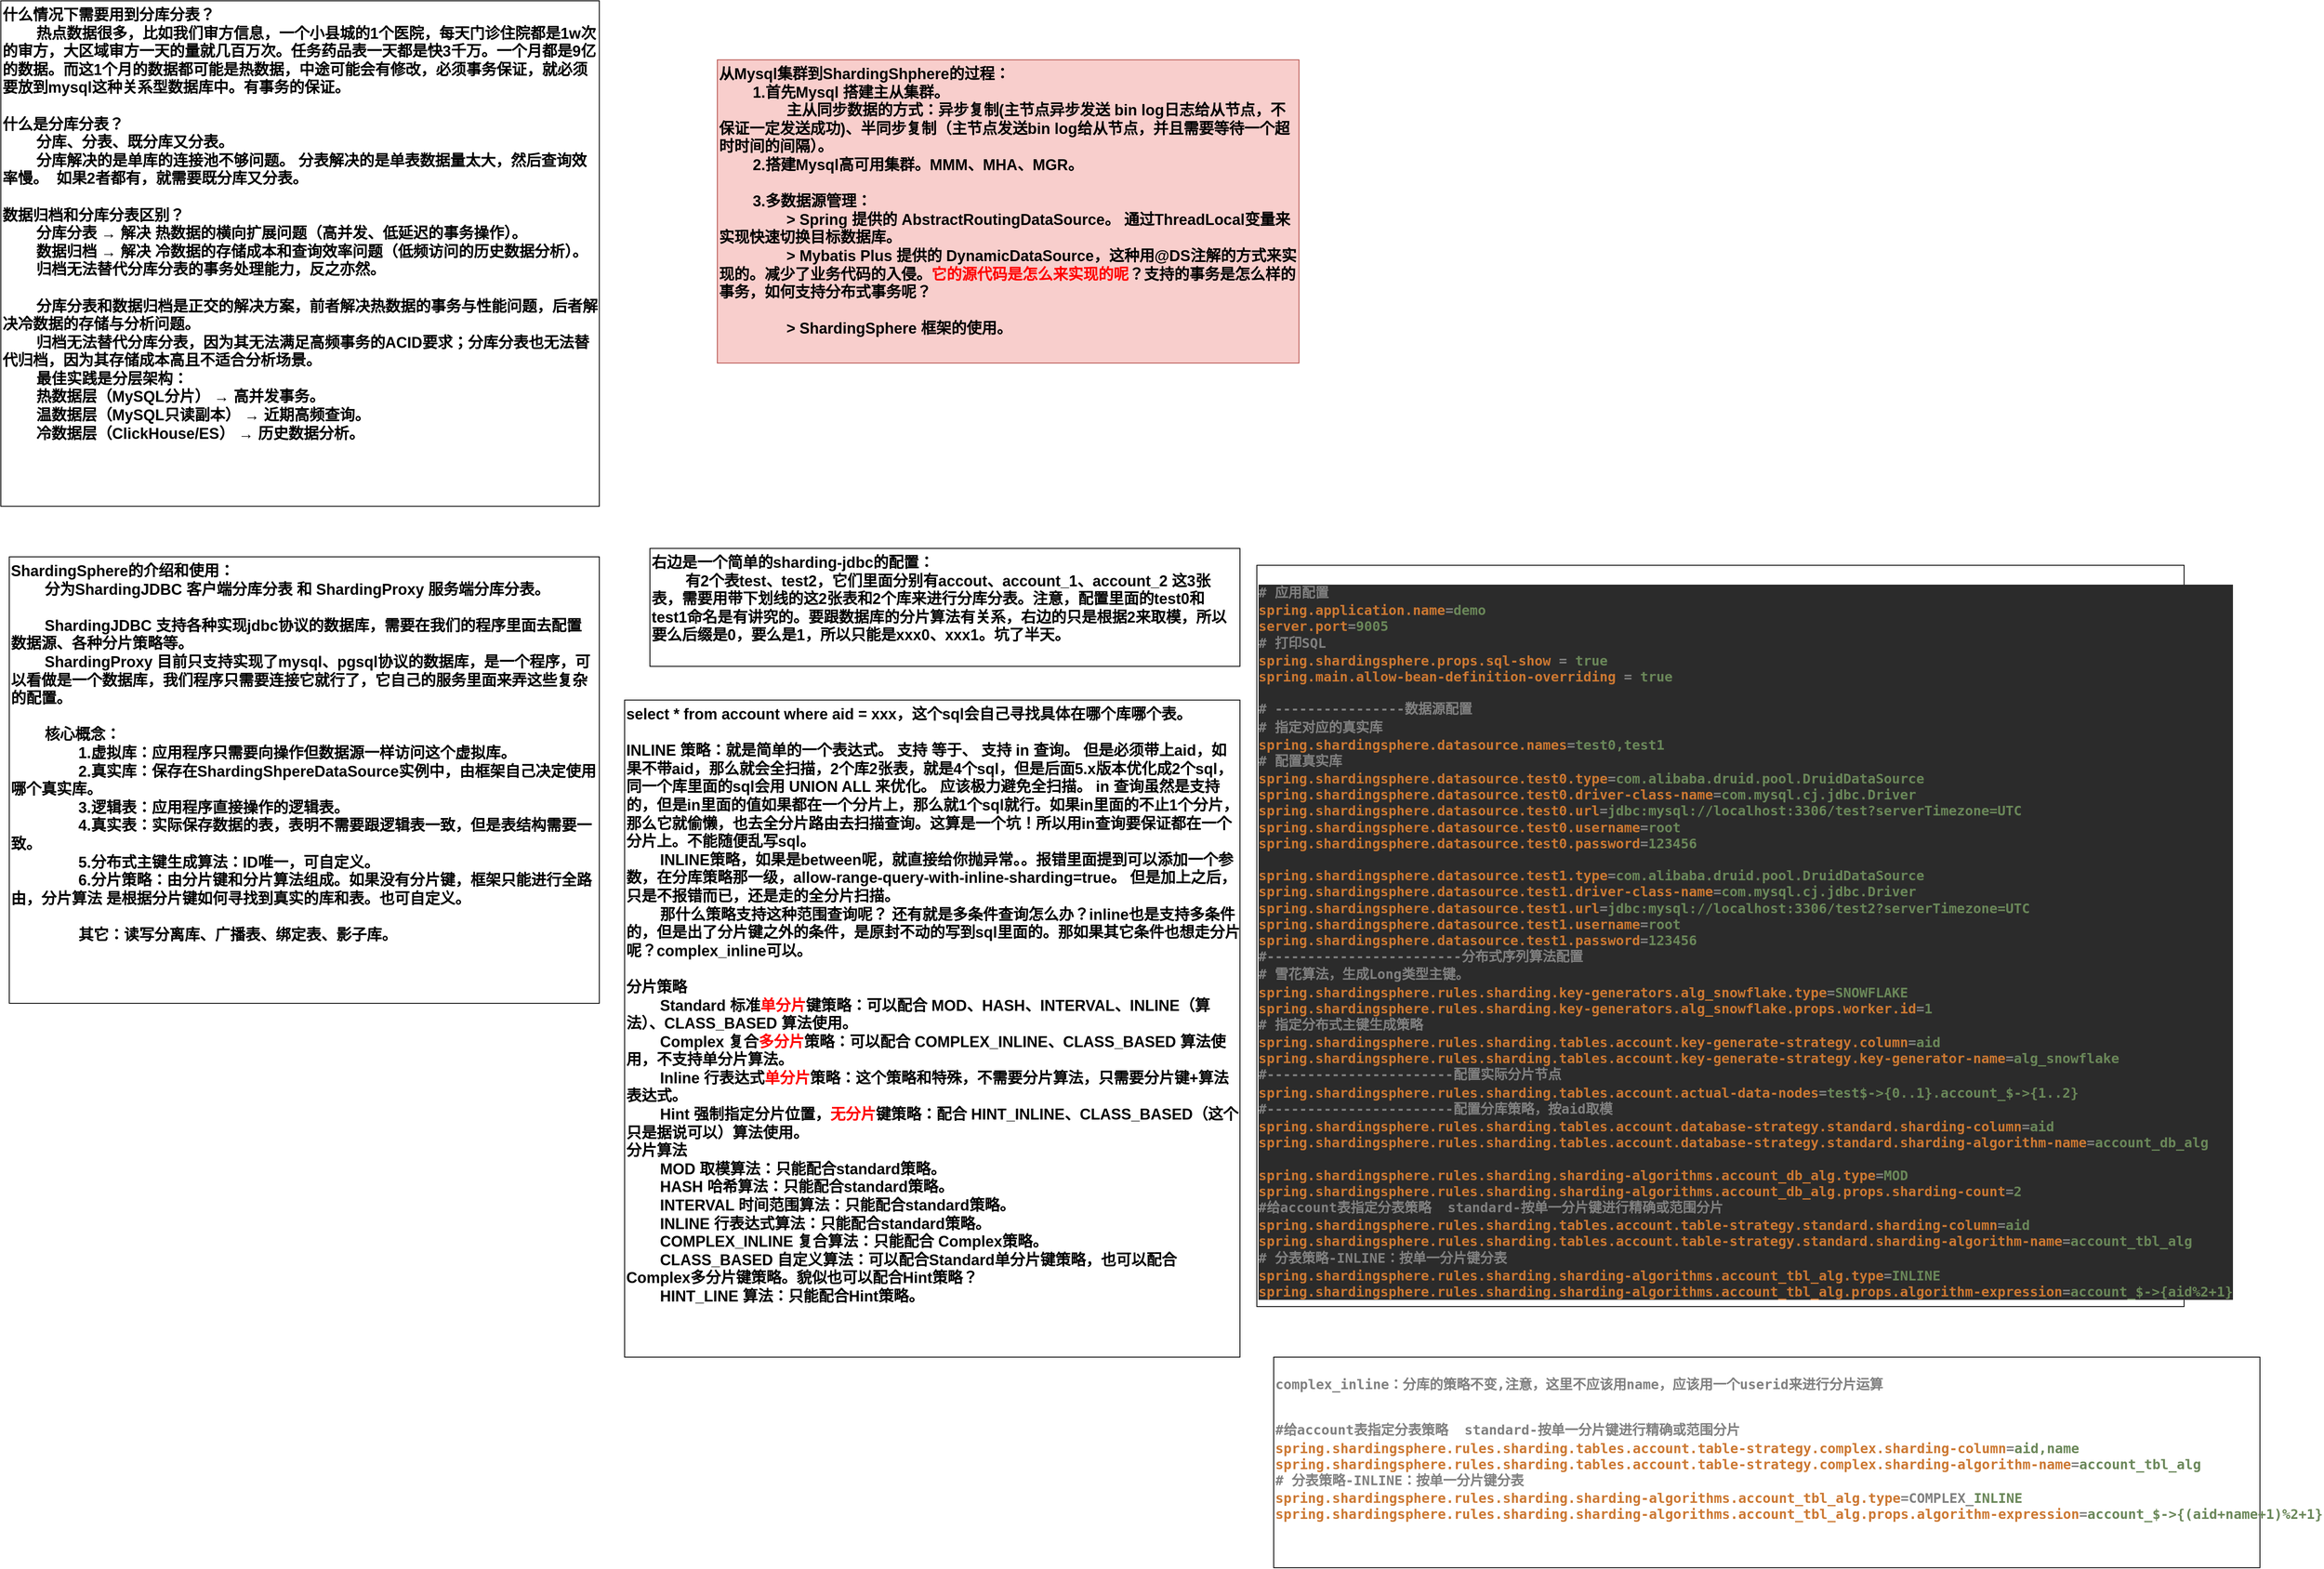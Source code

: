 <mxfile version="26.1.0">
  <diagram name="第 1 页" id="89eAlUvdY-vfsUuqKLdn">
    <mxGraphModel dx="1645" dy="845" grid="1" gridSize="10" guides="1" tooltips="1" connect="1" arrows="1" fold="1" page="1" pageScale="1" pageWidth="827" pageHeight="1169" math="0" shadow="0">
      <root>
        <mxCell id="0" />
        <mxCell id="1" parent="0" />
        <mxCell id="RwhGDpmJjXARNoensnjg-1" value="什么情况下需要用到分库分表？&lt;div&gt;&lt;span style=&quot;white-space: pre;&quot;&gt;&#x9;&lt;/span&gt;热点数据很多，比如我们审方信息，一个小县城的1个医院，每天门诊住院都是1w次的审方，大区域审方一天的量就几百万次。任务药品表一天都是快3千万。一个月都是9亿的数据。而这1个月的数据都可能是热数据，中途可能会有修改，必须事务保证，就必须要放到mysql这种关系型数据库中。有事务的保证。&amp;nbsp;&lt;br&gt;&lt;/div&gt;&lt;div&gt;&lt;br&gt;&lt;/div&gt;&lt;div&gt;什么是分库分表？&lt;/div&gt;&lt;div&gt;&lt;span style=&quot;white-space: pre;&quot;&gt;&#x9;&lt;/span&gt;分库、分表、既分库又分表。&lt;br&gt;&lt;/div&gt;&lt;div&gt;&lt;span style=&quot;white-space: pre;&quot;&gt;&#x9;&lt;/span&gt;分库解决的是单库的连接池不够问题。 分表解决的是单表数据量太大，然后查询效率慢。&amp;nbsp; 如果2者都有，就需要既分库又分表。&lt;br&gt;&lt;/div&gt;&lt;div&gt;&lt;br&gt;&lt;/div&gt;&lt;div&gt;数据归档和分库分表区别？&lt;/div&gt;&lt;div&gt;&lt;span style=&quot;white-space: pre;&quot;&gt;&#x9;&lt;/span&gt;&lt;span style=&quot;background-color: transparent;&quot;&gt;分库分表​ → 解决 ​热数据的横向扩展问题​（高并发、低延迟的事务操作）。&lt;br&gt;​&lt;span style=&quot;white-space: pre;&quot;&gt;&#x9;&lt;/span&gt;数据归档​ → 解决 ​冷数据的存储成本和查询效率问题​（低频访问的历史数据分析）。&lt;br&gt;&lt;span style=&quot;white-space: pre;&quot;&gt;&#x9;&lt;/span&gt;归档无法替代分库分表的事务处理能力，反之亦然。&lt;/span&gt;&lt;br&gt;&lt;/div&gt;&lt;div&gt;&lt;span style=&quot;background-color: transparent;&quot;&gt;&lt;br&gt;&lt;/span&gt;&lt;/div&gt;&lt;div&gt;&lt;span style=&quot;background-color: transparent;&quot;&gt;&lt;span style=&quot;white-space: pre;&quot;&gt;&#x9;&lt;/span&gt;&lt;/span&gt;&lt;span style=&quot;background-color: transparent;&quot;&gt;分库分表和数据归档是正交的解决方案，前者解决热数据的事务与性能问题，后者解决冷数据的存储与分析问题。&lt;br&gt;​&lt;span style=&quot;white-space: pre;&quot;&gt;&#x9;&lt;/span&gt;归档无法替代分库分表，因为其无法满足高频事务的ACID要求；分库分表也无法替代归档，因为其存储成本高且不适合分析场景。&lt;br&gt;​&lt;span style=&quot;white-space: pre;&quot;&gt;&#x9;&lt;/span&gt;最佳实践是分层架构：&lt;br&gt;&lt;span style=&quot;white-space: pre;&quot;&gt;&#x9;&lt;/span&gt;热数据层（MySQL分片） → 高并发事务。&lt;br&gt;&lt;span style=&quot;white-space: pre;&quot;&gt;&#x9;&lt;/span&gt;温数据层（MySQL只读副本） → 近期高频查询。&lt;br&gt;&lt;span style=&quot;white-space: pre;&quot;&gt;&#x9;&lt;/span&gt;冷数据层（ClickHouse/ES） → 历史数据分析。&lt;/span&gt;&lt;/div&gt;&lt;div&gt;&lt;span style=&quot;background-color: transparent;&quot;&gt;&lt;br&gt;&lt;br&gt;&lt;/span&gt;&lt;/div&gt;" style="rounded=0;whiteSpace=wrap;html=1;fontSize=18;fontStyle=1;verticalAlign=top;align=left;" parent="1" vertex="1">
          <mxGeometry x="250" y="190" width="710" height="600" as="geometry" />
        </mxCell>
        <mxCell id="RwhGDpmJjXARNoensnjg-2" value="从Mysql集群到ShardingShphere的过程：&lt;div&gt;&lt;span style=&quot;white-space: pre;&quot;&gt;&#x9;&lt;/span&gt;1.首先Mysql 搭建主从集群。&lt;br&gt;&lt;/div&gt;&lt;div&gt;&lt;span style=&quot;white-space: pre;&quot;&gt;&#x9;&lt;/span&gt;&lt;span style=&quot;white-space: pre;&quot;&gt;&#x9;&lt;/span&gt;主从同步数据的方式：异步复制(主节点异步发送 bin log日志给从节点，不保证一定发送成功)、半同步复制（主节点发送bin log给从节点，并且需要等待一个超时时间的间隔）。&lt;br&gt;&lt;/div&gt;&lt;div&gt;&lt;span style=&quot;white-space: pre;&quot;&gt;&#x9;&lt;/span&gt;2.搭建Mysql高可用集群。MMM、MHA、MGR。&lt;/div&gt;&lt;div&gt;&lt;span style=&quot;white-space: pre;&quot;&gt;&#x9;&lt;/span&gt;&lt;br&gt;&lt;/div&gt;&lt;div&gt;&lt;span style=&quot;white-space: pre;&quot;&gt;&#x9;&lt;/span&gt;3.多数据源管理：&lt;br&gt;&lt;/div&gt;&lt;div&gt;&lt;span style=&quot;white-space: pre;&quot;&gt;&#x9;&lt;/span&gt;&lt;span style=&quot;white-space: pre;&quot;&gt;&#x9;&lt;/span&gt;&amp;gt; Spring 提供的 AbstractRoutingDataSource。 通过ThreadLocal变量来实现快速切换目标数据库。&lt;br&gt;&lt;/div&gt;&lt;div&gt;&lt;span style=&quot;white-space: pre;&quot;&gt;&#x9;&lt;/span&gt;&lt;span style=&quot;white-space: pre;&quot;&gt;&#x9;&lt;/span&gt;&amp;gt; Mybatis Plus 提供的 DynamicDataSource，这种用@DS注解的方式来实现的。减少了业务代码的入侵。&lt;font style=&quot;color: rgb(255, 0, 0);&quot;&gt;它的源代码是怎么来实现的呢&lt;/font&gt;？支持的事务是怎么样的事务，如何支持分布式事务呢？&lt;br&gt;&lt;/div&gt;&lt;div&gt;&lt;br&gt;&lt;/div&gt;&lt;div&gt;&lt;span style=&quot;white-space: pre;&quot;&gt;&#x9;&lt;/span&gt;&lt;span style=&quot;white-space: pre;&quot;&gt;&#x9;&lt;/span&gt;&amp;gt; ShardingSphere 框架的使用。&lt;br&gt;&lt;/div&gt;" style="rounded=0;whiteSpace=wrap;html=1;fontSize=18;fontStyle=1;verticalAlign=top;align=left;fillColor=#f8cecc;strokeColor=#b85450;" parent="1" vertex="1">
          <mxGeometry x="1100" y="260" width="690" height="360" as="geometry" />
        </mxCell>
        <mxCell id="RwhGDpmJjXARNoensnjg-3" value="&lt;div&gt;&lt;span style=&quot;background-color: transparent;&quot;&gt;ShardingSphere的介绍和使用：&lt;/span&gt;&lt;/div&gt;&lt;div&gt;&lt;span style=&quot;background-color: transparent;&quot;&gt;&lt;span style=&quot;white-space: pre;&quot;&gt;&#x9;&lt;/span&gt;分为ShardingJDBC 客户端分库分表 和 ShardingProxy 服务端分库分表。&lt;br&gt;&lt;/span&gt;&lt;/div&gt;&lt;div&gt;&lt;span style=&quot;background-color: transparent;&quot;&gt;&lt;br&gt;&lt;/span&gt;&lt;/div&gt;&lt;div&gt;&lt;span style=&quot;background-color: transparent;&quot;&gt;&lt;span style=&quot;white-space: pre;&quot;&gt;&#x9;&lt;/span&gt;ShardingJDBC 支持各种实现jdbc协议的数据库，需要在我们的程序里面去配置 数据源、各种分片策略等。&lt;/span&gt;&lt;/div&gt;&lt;div&gt;&lt;span style=&quot;background-color: transparent;&quot;&gt;&lt;span style=&quot;white-space: pre;&quot;&gt;&#x9;&lt;/span&gt;ShardingProxy 目前只支持实现了mysql、pgsql协议的数据库，是一个程序，可以看做是一个数据库，我们程序只需要连接它就行了，它自己的服务里面来弄这些复杂的配置。&lt;br&gt;&lt;/span&gt;&lt;/div&gt;&lt;div&gt;&lt;span style=&quot;background-color: transparent;&quot;&gt;&lt;br&gt;&lt;/span&gt;&lt;/div&gt;&lt;div&gt;&lt;span style=&quot;background-color: transparent;&quot;&gt;&lt;span style=&quot;white-space: pre;&quot;&gt;&#x9;&lt;/span&gt;核心概念：&lt;br&gt;&lt;/span&gt;&lt;/div&gt;&lt;div&gt;&lt;span style=&quot;background-color: transparent;&quot;&gt;&lt;span style=&quot;white-space: pre;&quot;&gt;&#x9;&lt;/span&gt;&lt;span style=&quot;white-space: pre;&quot;&gt;&#x9;&lt;/span&gt;1.虚拟库：应用程序只需要向操作但数据源一样访问这个虚拟库。&lt;br&gt;&lt;/span&gt;&lt;/div&gt;&lt;div&gt;&lt;span style=&quot;background-color: transparent;&quot;&gt;&lt;span style=&quot;white-space: pre;&quot;&gt;&#x9;&lt;/span&gt;&lt;span style=&quot;white-space: pre;&quot;&gt;&#x9;&lt;/span&gt;2.真实库：保存在ShardingShpereDataSource实例中，由框架自己决定使用哪个真实库。&lt;br&gt;&lt;/span&gt;&lt;/div&gt;&lt;div&gt;&lt;span style=&quot;background-color: transparent;&quot;&gt;&lt;span style=&quot;white-space: pre;&quot;&gt;&#x9;&lt;/span&gt;&lt;span style=&quot;white-space: pre;&quot;&gt;&#x9;&lt;/span&gt;3.逻辑表：应用程序直接操作的逻辑表。&lt;br&gt;&lt;/span&gt;&lt;/div&gt;&lt;div&gt;&lt;span style=&quot;background-color: transparent;&quot;&gt;&lt;span style=&quot;white-space: pre;&quot;&gt;&#x9;&lt;/span&gt;&lt;span style=&quot;white-space: pre;&quot;&gt;&#x9;&lt;/span&gt;4.真实表：实际保存数据的表，表明不需要跟逻辑表一致，但是表结构需要一致。&lt;br&gt;&lt;/span&gt;&lt;/div&gt;&lt;div&gt;&lt;span style=&quot;background-color: transparent;&quot;&gt;&lt;span style=&quot;white-space: pre;&quot;&gt;&#x9;&lt;/span&gt;&lt;span style=&quot;white-space: pre;&quot;&gt;&#x9;&lt;/span&gt;5.分布式主键生成算法：ID唯一，可自定义。&lt;br&gt;&lt;/span&gt;&lt;/div&gt;&lt;div&gt;&lt;span style=&quot;background-color: transparent;&quot;&gt;&lt;span style=&quot;white-space: pre;&quot;&gt;&#x9;&lt;/span&gt;&lt;span style=&quot;white-space: pre;&quot;&gt;&#x9;&lt;/span&gt;6.分片策略：由分片键和分片算法组成。如果没有分片键，框架只能进行全路由，分片算法 是根据分片键如何寻找到真实的库和表。也可自定义。&lt;br&gt;&lt;/span&gt;&lt;/div&gt;&lt;div&gt;&lt;span style=&quot;background-color: transparent;&quot;&gt;&lt;br&gt;&lt;/span&gt;&lt;/div&gt;&lt;div&gt;&lt;span style=&quot;background-color: transparent;&quot;&gt;&lt;span style=&quot;white-space: pre;&quot;&gt;&#x9;&lt;/span&gt;&lt;span style=&quot;white-space: pre;&quot;&gt;&#x9;&lt;/span&gt;其它：读写分离库、广播表、绑定表、影子库。&lt;br&gt;&lt;/span&gt;&lt;/div&gt;" style="rounded=0;whiteSpace=wrap;html=1;fontSize=18;fontStyle=1;verticalAlign=top;align=left;" parent="1" vertex="1">
          <mxGeometry x="260" y="850" width="700" height="530" as="geometry" />
        </mxCell>
        <mxCell id="g64Nd9Q6wCNAMY9zqfhi-1" value="&lt;div&gt;&lt;div style=&quot;background-color:#2b2b2b;color:#a9b7c6&quot;&gt;&lt;pre style=&quot;font-family:&#39;JetBrains Mono&#39;,monospace;font-size:12.0pt;&quot;&gt;&lt;span style=&quot;color:#808080;&quot;&gt;# &lt;/span&gt;&lt;span style=&quot;color:#808080;font-family:&#39;Courier New&#39;,monospace;&quot;&gt;应用配置&lt;br&gt;&lt;/span&gt;&lt;span style=&quot;color:#cc7832;&quot;&gt;spring.application.name&lt;/span&gt;&lt;span style=&quot;color:#808080;&quot;&gt;=&lt;/span&gt;&lt;span style=&quot;color:#6a8759;&quot;&gt;demo&lt;br&gt;&lt;/span&gt;&lt;span style=&quot;color:#cc7832;&quot;&gt;server.port&lt;/span&gt;&lt;span style=&quot;color:#808080;&quot;&gt;=&lt;/span&gt;&lt;span style=&quot;color:#6a8759;&quot;&gt;9005&lt;br&gt;&lt;/span&gt;&lt;span style=&quot;color:#808080;&quot;&gt;# &lt;/span&gt;&lt;span style=&quot;color:#808080;font-family:&#39;Courier New&#39;,monospace;&quot;&gt;打印&lt;/span&gt;&lt;span style=&quot;color:#808080;&quot;&gt;SQL&lt;br&gt;&lt;/span&gt;&lt;span style=&quot;color:#cc7832;&quot;&gt;spring.shardingsphere.props.sql-show &lt;/span&gt;&lt;span style=&quot;color:#808080;&quot;&gt;= &lt;/span&gt;&lt;span style=&quot;color:#6a8759;&quot;&gt;true&lt;br&gt;&lt;/span&gt;&lt;span style=&quot;color:#cc7832;&quot;&gt;spring.main.allow-bean-definition-overriding &lt;/span&gt;&lt;span style=&quot;color:#808080;&quot;&gt;= &lt;/span&gt;&lt;span style=&quot;color:#6a8759;&quot;&gt;true&lt;br&gt;&lt;/span&gt;&lt;span style=&quot;color:#6a8759;&quot;&gt;&lt;br&gt;&lt;/span&gt;&lt;span style=&quot;color:#808080;&quot;&gt;# ----------------&lt;/span&gt;&lt;span style=&quot;color:#808080;font-family:&#39;Courier New&#39;,monospace;&quot;&gt;数据源配置&lt;br&gt;&lt;/span&gt;&lt;span style=&quot;color:#808080;&quot;&gt;# &lt;/span&gt;&lt;span style=&quot;color:#808080;font-family:&#39;Courier New&#39;,monospace;&quot;&gt;指定对应的真实库&lt;br&gt;&lt;/span&gt;&lt;span style=&quot;color:#cc7832;&quot;&gt;spring.shardingsphere.datasource.names&lt;/span&gt;&lt;span style=&quot;color:#808080;&quot;&gt;=&lt;/span&gt;&lt;span style=&quot;color:#6a8759;&quot;&gt;test0,test1&lt;br&gt;&lt;/span&gt;&lt;span style=&quot;color:#808080;&quot;&gt;# &lt;/span&gt;&lt;span style=&quot;color:#808080;font-family:&#39;Courier New&#39;,monospace;&quot;&gt;配置真实库&lt;br&gt;&lt;/span&gt;&lt;span style=&quot;color:#cc7832;&quot;&gt;spring.shardingsphere.datasource.test0.type&lt;/span&gt;&lt;span style=&quot;color:#808080;&quot;&gt;=&lt;/span&gt;&lt;span style=&quot;color:#6a8759;&quot;&gt;com.alibaba.druid.pool.DruidDataSource&lt;br&gt;&lt;/span&gt;&lt;span style=&quot;color:#cc7832;&quot;&gt;spring.shardingsphere.datasource.test0.driver-class-name&lt;/span&gt;&lt;span style=&quot;color:#808080;&quot;&gt;=&lt;/span&gt;&lt;span style=&quot;color:#6a8759;&quot;&gt;com.mysql.cj.jdbc.Driver&lt;br&gt;&lt;/span&gt;&lt;span style=&quot;color:#cc7832;&quot;&gt;spring.shardingsphere.datasource.test0.url&lt;/span&gt;&lt;span style=&quot;color:#808080;&quot;&gt;=&lt;/span&gt;&lt;span style=&quot;color:#6a8759;&quot;&gt;jdbc:mysql://localhost:3306/test?serverTimezone=UTC&lt;br&gt;&lt;/span&gt;&lt;span style=&quot;color:#cc7832;&quot;&gt;spring.shardingsphere.datasource.test0.username&lt;/span&gt;&lt;span style=&quot;color:#808080;&quot;&gt;=&lt;/span&gt;&lt;span style=&quot;color:#6a8759;&quot;&gt;root&lt;br&gt;&lt;/span&gt;&lt;span style=&quot;color:#cc7832;&quot;&gt;spring.shardingsphere.datasource.test0.password&lt;/span&gt;&lt;span style=&quot;color:#808080;&quot;&gt;=&lt;/span&gt;&lt;span style=&quot;color:#6a8759;&quot;&gt;123456&lt;br&gt;&lt;/span&gt;&lt;span style=&quot;color:#6a8759;&quot;&gt;&lt;br&gt;&lt;/span&gt;&lt;span style=&quot;color:#cc7832;&quot;&gt;spring.shardingsphere.datasource.test1.type&lt;/span&gt;&lt;span style=&quot;color:#808080;&quot;&gt;=&lt;/span&gt;&lt;span style=&quot;color:#6a8759;&quot;&gt;com.alibaba.druid.pool.DruidDataSource&lt;br&gt;&lt;/span&gt;&lt;span style=&quot;color:#cc7832;&quot;&gt;spring.shardingsphere.datasource.test1.driver-class-name&lt;/span&gt;&lt;span style=&quot;color:#808080;&quot;&gt;=&lt;/span&gt;&lt;span style=&quot;color:#6a8759;&quot;&gt;com.mysql.cj.jdbc.Driver&lt;br&gt;&lt;/span&gt;&lt;span style=&quot;color:#cc7832;&quot;&gt;spring.shardingsphere.datasource.test1.url&lt;/span&gt;&lt;span style=&quot;color:#808080;&quot;&gt;=&lt;/span&gt;&lt;span style=&quot;color:#6a8759;&quot;&gt;jdbc:mysql://localhost:3306/test2?serverTimezone=UTC&lt;br&gt;&lt;/span&gt;&lt;span style=&quot;color:#cc7832;&quot;&gt;spring.shardingsphere.datasource.test1.username&lt;/span&gt;&lt;span style=&quot;color:#808080;&quot;&gt;=&lt;/span&gt;&lt;span style=&quot;color:#6a8759;&quot;&gt;root&lt;br&gt;&lt;/span&gt;&lt;span style=&quot;color:#cc7832;&quot;&gt;spring.shardingsphere.datasource.test1.password&lt;/span&gt;&lt;span style=&quot;color:#808080;&quot;&gt;=&lt;/span&gt;&lt;span style=&quot;color:#6a8759;&quot;&gt;123456&lt;br&gt;&lt;/span&gt;&lt;span style=&quot;color:#808080;&quot;&gt;#------------------------&lt;/span&gt;&lt;span style=&quot;color:#808080;font-family:&#39;Courier New&#39;,monospace;&quot;&gt;分布式序列算法配置&lt;br&gt;&lt;/span&gt;&lt;span style=&quot;color:#808080;&quot;&gt;# &lt;/span&gt;&lt;span style=&quot;color:#808080;font-family:&#39;Courier New&#39;,monospace;&quot;&gt;雪花算法，生成&lt;/span&gt;&lt;span style=&quot;color:#808080;&quot;&gt;Long&lt;/span&gt;&lt;span style=&quot;color:#808080;font-family:&#39;Courier New&#39;,monospace;&quot;&gt;类型主键。&lt;br&gt;&lt;/span&gt;&lt;span style=&quot;color:#cc7832;&quot;&gt;spring.shardingsphere.rules.sharding.key-generators.alg_snowflake.type&lt;/span&gt;&lt;span style=&quot;color:#808080;&quot;&gt;=&lt;/span&gt;&lt;span style=&quot;color:#6a8759;&quot;&gt;SNOWFLAKE&lt;br&gt;&lt;/span&gt;&lt;span style=&quot;color:#cc7832;&quot;&gt;spring.shardingsphere.rules.sharding.key-generators.alg_snowflake.props.worker.id&lt;/span&gt;&lt;span style=&quot;color:#808080;&quot;&gt;=&lt;/span&gt;&lt;span style=&quot;color:#6a8759;&quot;&gt;1&lt;br&gt;&lt;/span&gt;&lt;span style=&quot;color:#808080;&quot;&gt;# &lt;/span&gt;&lt;span style=&quot;color:#808080;font-family:&#39;Courier New&#39;,monospace;&quot;&gt;指定分布式主键生成策略&lt;br&gt;&lt;/span&gt;&lt;span style=&quot;color:#cc7832;&quot;&gt;spring.shardingsphere.rules.sharding.tables.account.key-generate-strategy.column&lt;/span&gt;&lt;span style=&quot;color:#808080;&quot;&gt;=&lt;/span&gt;&lt;span style=&quot;color:#6a8759;&quot;&gt;aid&lt;br&gt;&lt;/span&gt;&lt;span style=&quot;color:#cc7832;&quot;&gt;spring.shardingsphere.rules.sharding.tables.account.key-generate-strategy.key-generator-name&lt;/span&gt;&lt;span style=&quot;color:#808080;&quot;&gt;=&lt;/span&gt;&lt;span style=&quot;color:#6a8759;&quot;&gt;alg_snowflake&lt;br&gt;&lt;/span&gt;&lt;span style=&quot;color:#808080;&quot;&gt;#-----------------------&lt;/span&gt;&lt;span style=&quot;color:#808080;font-family:&#39;Courier New&#39;,monospace;&quot;&gt;配置实际分片节点&lt;br&gt;&lt;/span&gt;&lt;span style=&quot;color:#cc7832;&quot;&gt;spring.shardingsphere.rules.sharding.tables.account.actual-data-nodes&lt;/span&gt;&lt;span style=&quot;color:#808080;&quot;&gt;=&lt;/span&gt;&lt;span style=&quot;color:#6a8759;&quot;&gt;test$-&amp;gt;{0..1}.account_$-&amp;gt;{1..2}&lt;br&gt;&lt;/span&gt;&lt;span style=&quot;color:#808080;&quot;&gt;#-----------------------&lt;/span&gt;&lt;span style=&quot;color:#808080;font-family:&#39;Courier New&#39;,monospace;&quot;&gt;配置分库策略，按&lt;/span&gt;&lt;span style=&quot;color:#808080;&quot;&gt;aid&lt;/span&gt;&lt;span style=&quot;color:#808080;font-family:&#39;Courier New&#39;,monospace;&quot;&gt;取模&lt;br&gt;&lt;/span&gt;&lt;span style=&quot;color:#cc7832;&quot;&gt;spring.shardingsphere.rules.sharding.tables.account.database-strategy.standard.sharding-column&lt;/span&gt;&lt;span style=&quot;color:#808080;&quot;&gt;=&lt;/span&gt;&lt;span style=&quot;color:#6a8759;&quot;&gt;aid&lt;br&gt;&lt;/span&gt;&lt;span style=&quot;color:#cc7832;&quot;&gt;spring.shardingsphere.rules.sharding.tables.account.database-strategy.standard.sharding-algorithm-name&lt;/span&gt;&lt;span style=&quot;color:#808080;&quot;&gt;=&lt;/span&gt;&lt;span style=&quot;color:#6a8759;&quot;&gt;account_db_alg&lt;br&gt;&lt;/span&gt;&lt;span style=&quot;color:#6a8759;&quot;&gt;&lt;br&gt;&lt;/span&gt;&lt;span style=&quot;color:#cc7832;&quot;&gt;spring.shardingsphere.rules.sharding.sharding-algorithms.account_db_alg.type&lt;/span&gt;&lt;span style=&quot;color:#808080;&quot;&gt;=&lt;/span&gt;&lt;span style=&quot;color:#6a8759;&quot;&gt;MOD&lt;br&gt;&lt;/span&gt;&lt;span style=&quot;color:#cc7832;&quot;&gt;spring.shardingsphere.rules.sharding.sharding-algorithms.account_db_alg.props.sharding-count&lt;/span&gt;&lt;span style=&quot;color:#808080;&quot;&gt;=&lt;/span&gt;&lt;span style=&quot;color:#6a8759;&quot;&gt;2&lt;br&gt;&lt;/span&gt;&lt;span style=&quot;color:#808080;&quot;&gt;#&lt;/span&gt;&lt;span style=&quot;color:#808080;font-family:&#39;Courier New&#39;,monospace;&quot;&gt;给&lt;/span&gt;&lt;span style=&quot;color:#808080;&quot;&gt;account&lt;/span&gt;&lt;span style=&quot;color:#808080;font-family:&#39;Courier New&#39;,monospace;&quot;&gt;表指定分表策略&lt;/span&gt;&lt;span style=&quot;color:#808080;&quot;&gt;  standard-&lt;/span&gt;&lt;span style=&quot;color:#808080;font-family:&#39;Courier New&#39;,monospace;&quot;&gt;按单一分片键进行精确或范围分片&lt;br&gt;&lt;/span&gt;&lt;span style=&quot;color:#cc7832;&quot;&gt;spring.shardingsphere.rules.sharding.tables.account.table-strategy.standard.sharding-column&lt;/span&gt;&lt;span style=&quot;color:#808080;&quot;&gt;=&lt;/span&gt;&lt;span style=&quot;color:#6a8759;&quot;&gt;aid&lt;br&gt;&lt;/span&gt;&lt;span style=&quot;color:#cc7832;&quot;&gt;spring.shardingsphere.rules.sharding.tables.account.table-strategy.standard.sharding-algorithm-name&lt;/span&gt;&lt;span style=&quot;color:#808080;&quot;&gt;=&lt;/span&gt;&lt;span style=&quot;color:#6a8759;&quot;&gt;account_tbl_alg&lt;br&gt;&lt;/span&gt;&lt;span style=&quot;color:#808080;&quot;&gt;# &lt;/span&gt;&lt;span style=&quot;color:#808080;font-family:&#39;Courier New&#39;,monospace;&quot;&gt;分表策略&lt;/span&gt;&lt;span style=&quot;color:#808080;&quot;&gt;-INLINE&lt;/span&gt;&lt;span style=&quot;color:#808080;font-family:&#39;Courier New&#39;,monospace;&quot;&gt;：按单一分片键分表&lt;br&gt;&lt;/span&gt;&lt;span style=&quot;color:#cc7832;&quot;&gt;spring.shardingsphere.rules.sharding.sharding-algorithms.account_tbl_alg.type&lt;/span&gt;&lt;span style=&quot;color:#808080;&quot;&gt;=&lt;/span&gt;&lt;span style=&quot;color:#6a8759;&quot;&gt;INLINE&lt;br&gt;&lt;/span&gt;&lt;span style=&quot;color:#cc7832;&quot;&gt;spring.shardingsphere.rules.sharding.sharding-algorithms.account_tbl_alg.props.algorithm-expression&lt;/span&gt;&lt;span style=&quot;color:#808080;&quot;&gt;=&lt;/span&gt;&lt;span style=&quot;color:#6a8759;&quot;&gt;account_$-&amp;gt;{aid%2+1}&lt;/span&gt;&lt;/pre&gt;&lt;/div&gt;&lt;/div&gt;" style="rounded=0;whiteSpace=wrap;html=1;fontSize=18;fontStyle=1;verticalAlign=top;align=left;" parent="1" vertex="1">
          <mxGeometry x="1740" y="860" width="1100" height="880" as="geometry" />
        </mxCell>
        <mxCell id="g64Nd9Q6wCNAMY9zqfhi-2" value="右边是一个简单的sharding-jdbc的配置：&lt;div&gt;&lt;span style=&quot;white-space: pre;&quot;&gt;&#x9;&lt;/span&gt;有2个表test、test2，它们里面分别有accout、account_1、account_2 这3张表，需要用带下划线的这2张表和2个库来进行分库分表。注意，配置里面的test0和test1命名是有讲究的。要跟数据库的分片算法有关系，右边的只是根据2来取模，所以要么后缀是0，要么是1，所以只能是xxx0、xxx1。坑了半天。&lt;br&gt;&lt;/div&gt;" style="rounded=0;whiteSpace=wrap;html=1;fontSize=18;fontStyle=1;verticalAlign=top;align=left;" parent="1" vertex="1">
          <mxGeometry x="1020" y="840" width="700" height="140" as="geometry" />
        </mxCell>
        <mxCell id="IS5SeAK-RxhiQx-ziOcB-1" value="&lt;div&gt;select * from account where aid = xxx，这个sql会自己寻找具体在哪个库哪个表。&lt;/div&gt;&lt;div&gt;&lt;br&gt;&lt;/div&gt;&lt;div&gt;INLINE 策略：就是简单的一个表达式。 支持 等于、 支持 in 查询。 但是必须带上aid，如果不带aid，那么就会全扫描，2个库2张表，就是4个sql，但是后面5.x版本优化成2个sql，同一个库里面的sql会用 UNION ALL 来优化。 应该极力避免全扫描。 in 查询虽然是支持的，但是in里面的值如果都在一个分片上，那么就1个sql就行。如果in里面的不止1个分片，那么它就偷懒，也去全分片路由去扫描查询。这算是一个坑！所以用in查询要保证都在一个分片上。不能随便乱写sql。&lt;/div&gt;&lt;div&gt;&lt;span style=&quot;white-space: pre;&quot;&gt;&#x9;&lt;/span&gt;INLINE策略，如果是between呢，就直接给你抛异常。。报错里面提到可以添加一个参数，在分库策略那一级，allow-range-query-with-inline-sharding=true。 但是加上之后，只是不报错而已，还是走的全分片扫描。&lt;br&gt;&lt;/div&gt;&lt;div&gt;&lt;span style=&quot;white-space: pre;&quot;&gt;&#x9;&lt;/span&gt;那什么策略支持这种范围查询呢？ 还有就是多条件查询怎么办？inline也是支持多条件的，但是出了分片键之外的条件，是原封不动的写到sql里面的。那如果其它条件也想走分片呢？complex_inline可以。&lt;br&gt;&lt;/div&gt;&lt;div&gt;&lt;br&gt;&lt;/div&gt;&lt;div&gt;分片策略&lt;/div&gt;&lt;div&gt;&lt;span style=&quot;white-space: pre;&quot;&gt;&#x9;&lt;/span&gt;Standard 标准&lt;font style=&quot;color: rgb(255, 0, 0);&quot;&gt;单分片&lt;/font&gt;键策略：可以配合&amp;nbsp;MOD、HASH、INTERVAL、INLINE（算法）、CLASS_BASED 算法使用。&lt;br&gt;&lt;/div&gt;&lt;div&gt;&lt;span style=&quot;white-space: pre;&quot;&gt;&#x9;&lt;/span&gt;Complex 复合&lt;font style=&quot;color: rgb(255, 0, 0);&quot;&gt;多分片&lt;/font&gt;策略：可以配合&amp;nbsp;COMPLEX_INLINE、CLASS_BASED 算法使用，不支持单分片算法。&lt;br&gt;&lt;/div&gt;&lt;div&gt;&lt;span style=&quot;white-space: pre;&quot;&gt;&#x9;&lt;/span&gt;Inline 行表达式&lt;font style=&quot;color: rgb(255, 0, 0);&quot;&gt;单分片&lt;/font&gt;策略：这个策略和特殊，不需要分片算法，只需要分片键+算法表达式。&lt;br&gt;&lt;/div&gt;&lt;div&gt;&lt;span style=&quot;white-space: pre;&quot;&gt;&#x9;&lt;/span&gt;Hint 强制指定分片位置，&lt;font style=&quot;color: rgb(255, 0, 0);&quot;&gt;无分片&lt;/font&gt;键策略：配合&amp;nbsp;HINT_INLINE、CLASS_BASED（这个只是据说可以）算法使用。&lt;br&gt;&lt;/div&gt;&lt;div&gt;分片算法&lt;/div&gt;&lt;div&gt;&lt;span style=&quot;white-space: pre;&quot;&gt;&#x9;&lt;/span&gt;MOD 取模算法：只能配合standard策略。&lt;br&gt;&lt;/div&gt;&lt;div&gt;&lt;span style=&quot;white-space: pre;&quot;&gt;&#x9;&lt;/span&gt;HASH 哈希算法&lt;span style=&quot;background-color: transparent; color: light-dark(rgb(0, 0, 0), rgb(255, 255, 255));&quot;&gt;：只能配合standard策略。&lt;/span&gt;&lt;br&gt;&lt;/div&gt;&lt;div&gt;&lt;span style=&quot;white-space: pre;&quot;&gt;&#x9;&lt;/span&gt;INTERVAL 时间范围算法&lt;span style=&quot;background-color: transparent; color: light-dark(rgb(0, 0, 0), rgb(255, 255, 255));&quot;&gt;：只能配合standard策略。&lt;/span&gt;&lt;br&gt;&lt;/div&gt;&lt;div&gt;&lt;span style=&quot;white-space: pre;&quot;&gt;&#x9;&lt;/span&gt;INLINE 行表达式算法：&lt;span style=&quot;background-color: transparent; color: light-dark(rgb(0, 0, 0), rgb(255, 255, 255));&quot;&gt;只能配合standard策略。&lt;/span&gt;&lt;br&gt;&lt;/div&gt;&lt;div&gt;&lt;span style=&quot;white-space: pre;&quot;&gt;&#x9;&lt;/span&gt;COMPLEX_INLINE 复合算法：只能配合 Complex策略。&lt;br&gt;&lt;/div&gt;&lt;div&gt;&lt;span style=&quot;white-space: pre;&quot;&gt;&#x9;&lt;/span&gt;CLASS_BASED 自定义算法：可以配合Standard单分片键策略，也可以配合Complex多分片键策略。貌似也可以配合Hint策略？&lt;br&gt;&lt;/div&gt;&lt;div&gt;&lt;span style=&quot;white-space: pre;&quot;&gt;&#x9;&lt;/span&gt;HINT_LINE 算法：只能配合Hint策略。&lt;br&gt;&lt;/div&gt;&lt;div&gt;&lt;span style=&quot;white-space: pre;&quot;&gt;&#x9;&lt;/span&gt;&lt;br&gt;&lt;/div&gt;" style="rounded=0;whiteSpace=wrap;html=1;fontSize=18;fontStyle=1;verticalAlign=top;align=left;" parent="1" vertex="1">
          <mxGeometry x="990" y="1020" width="730" height="780" as="geometry" />
        </mxCell>
        <mxCell id="hcxP66knWNozSNGNkHIm-1" value="&lt;pre style=&quot;font-family: &amp;quot;JetBrains Mono&amp;quot;, monospace; font-size: 12pt; color: rgb(169, 183, 198);&quot;&gt;&lt;span style=&quot;color: rgb(106, 135, 89);&quot;&gt;&lt;font color=&quot;#808080&quot;&gt;complex_inline：分库的策略不变,注意，这里不应该用name，应该用一个userid来进行分片运算&lt;/font&gt;&lt;/span&gt;&lt;/pre&gt;&lt;pre style=&quot;font-family: &amp;quot;JetBrains Mono&amp;quot;, monospace; font-size: 12pt; color: rgb(169, 183, 198);&quot;&gt;&lt;span style=&quot;color: rgb(106, 135, 89);&quot;&gt;&lt;font color=&quot;#808080&quot;&gt;&lt;br&gt;&lt;/font&gt;&lt;/span&gt;&lt;span style=&quot;color: rgb(128, 128, 128);&quot;&gt;#&lt;/span&gt;&lt;span style=&quot;color: rgb(128, 128, 128); font-family: &amp;quot;Courier New&amp;quot;, monospace;&quot;&gt;给&lt;/span&gt;&lt;span style=&quot;color: rgb(128, 128, 128);&quot;&gt;account&lt;/span&gt;&lt;span style=&quot;color: rgb(128, 128, 128); font-family: &amp;quot;Courier New&amp;quot;, monospace;&quot;&gt;表指定分表策略&lt;/span&gt;&lt;span style=&quot;color: rgb(128, 128, 128);&quot;&gt;  standard-&lt;/span&gt;&lt;span style=&quot;color: rgb(128, 128, 128); font-family: &amp;quot;Courier New&amp;quot;, monospace;&quot;&gt;按单一分片键进行精确或范围分片&lt;br&gt;&lt;/span&gt;&lt;span style=&quot;color: rgb(204, 120, 50);&quot;&gt;spring.shardingsphere.rules.sharding.tables.account.table-strategy.complex.sharding-column&lt;/span&gt;&lt;span style=&quot;color: rgb(128, 128, 128);&quot;&gt;=&lt;/span&gt;&lt;span style=&quot;color: rgb(106, 135, 89);&quot;&gt;aid,name&lt;br&gt;&lt;/span&gt;&lt;span style=&quot;color: rgb(204, 120, 50);&quot;&gt;spring.shardingsphere.rules.sharding.tables.account.table-strategy.complex.sharding-algorithm-name&lt;/span&gt;&lt;span style=&quot;color: rgb(128, 128, 128);&quot;&gt;=&lt;/span&gt;&lt;span style=&quot;color: rgb(106, 135, 89);&quot;&gt;account_tbl_alg&lt;br&gt;&lt;/span&gt;&lt;span style=&quot;color: rgb(128, 128, 128);&quot;&gt;# &lt;/span&gt;&lt;span style=&quot;color: rgb(128, 128, 128); font-family: &amp;quot;Courier New&amp;quot;, monospace;&quot;&gt;分表策略&lt;/span&gt;&lt;span style=&quot;color: rgb(128, 128, 128);&quot;&gt;-INLINE&lt;/span&gt;&lt;span style=&quot;color: rgb(128, 128, 128); font-family: &amp;quot;Courier New&amp;quot;, monospace;&quot;&gt;：按单一分片键分表&lt;br&gt;&lt;/span&gt;&lt;span style=&quot;color: rgb(204, 120, 50);&quot;&gt;spring.shardingsphere.rules.sharding.sharding-algorithms.account_tbl_alg.type&lt;/span&gt;&lt;span style=&quot;color: rgb(128, 128, 128);&quot;&gt;=COMPLEX_&lt;/span&gt;&lt;span style=&quot;color: rgb(106, 135, 89);&quot;&gt;INLINE&lt;br&gt;&lt;/span&gt;&lt;span style=&quot;color: rgb(204, 120, 50);&quot;&gt;spring.shardingsphere.rules.sharding.sharding-algorithms.account_tbl_alg.props.algorithm-expression&lt;/span&gt;&lt;span style=&quot;color: rgb(128, 128, 128);&quot;&gt;=&lt;/span&gt;&lt;span style=&quot;color: rgb(106, 135, 89);&quot;&gt;account_$-&amp;gt;{(aid+name+1)%2+1}&lt;/span&gt;&lt;/pre&gt;" style="rounded=0;whiteSpace=wrap;html=1;fontSize=18;fontStyle=1;verticalAlign=top;align=left;" parent="1" vertex="1">
          <mxGeometry x="1760" y="1800" width="1170" height="250" as="geometry" />
        </mxCell>
      </root>
    </mxGraphModel>
  </diagram>
</mxfile>
